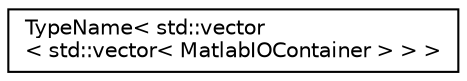 digraph "Graphical Class Hierarchy"
{
  edge [fontname="Helvetica",fontsize="10",labelfontname="Helvetica",labelfontsize="10"];
  node [fontname="Helvetica",fontsize="10",shape=record];
  rankdir="LR";
  Node1 [label="TypeName\< std::vector\l\< std::vector\< MatlabIOContainer \> \> \>",height=0.2,width=0.4,color="black", fillcolor="white", style="filled",URL="$structTypeName_3_01std_1_1vector_3_01std_1_1vector_3_01MatlabIOContainer_01_4_01_4_01_4.html"];
}
